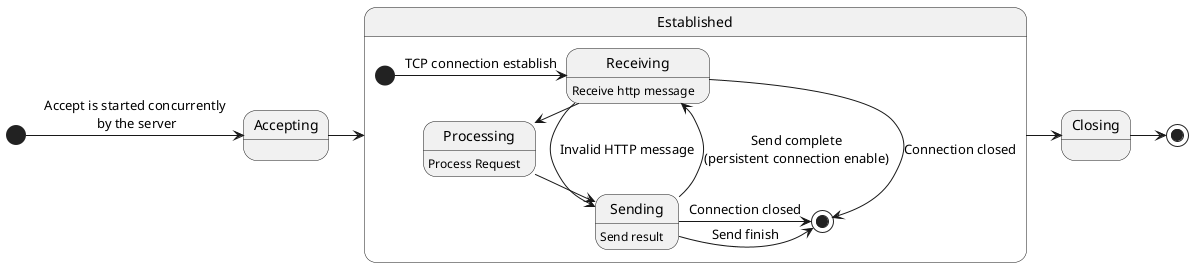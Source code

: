 @startuml

state Accepting

State Established {
' Normal system
state Receiving : Receive http message
state Processing : Process Request 
state Sending : Send result 

[*] -> Receiving : TCP connection establish
Receiving -> Processing: Receive HTTP Message complete \n or invalid HTTP message
Receiving -> Sending : Invalid HTTP message
Processing -> Sending : Process finish
Sending -> [*] : Send finish
Sending --> Receiving : Send complete\n(persistent connection enable) 

' Error system
Receiving -> [*] : Connection closed
Sending -> [*] : Connection closed
}

state Closing

[*] -> Accepting : Accept is started concurrently\n by the server
Accepting -> Established
Established -> Closing
Closing -> [*]

@enduml